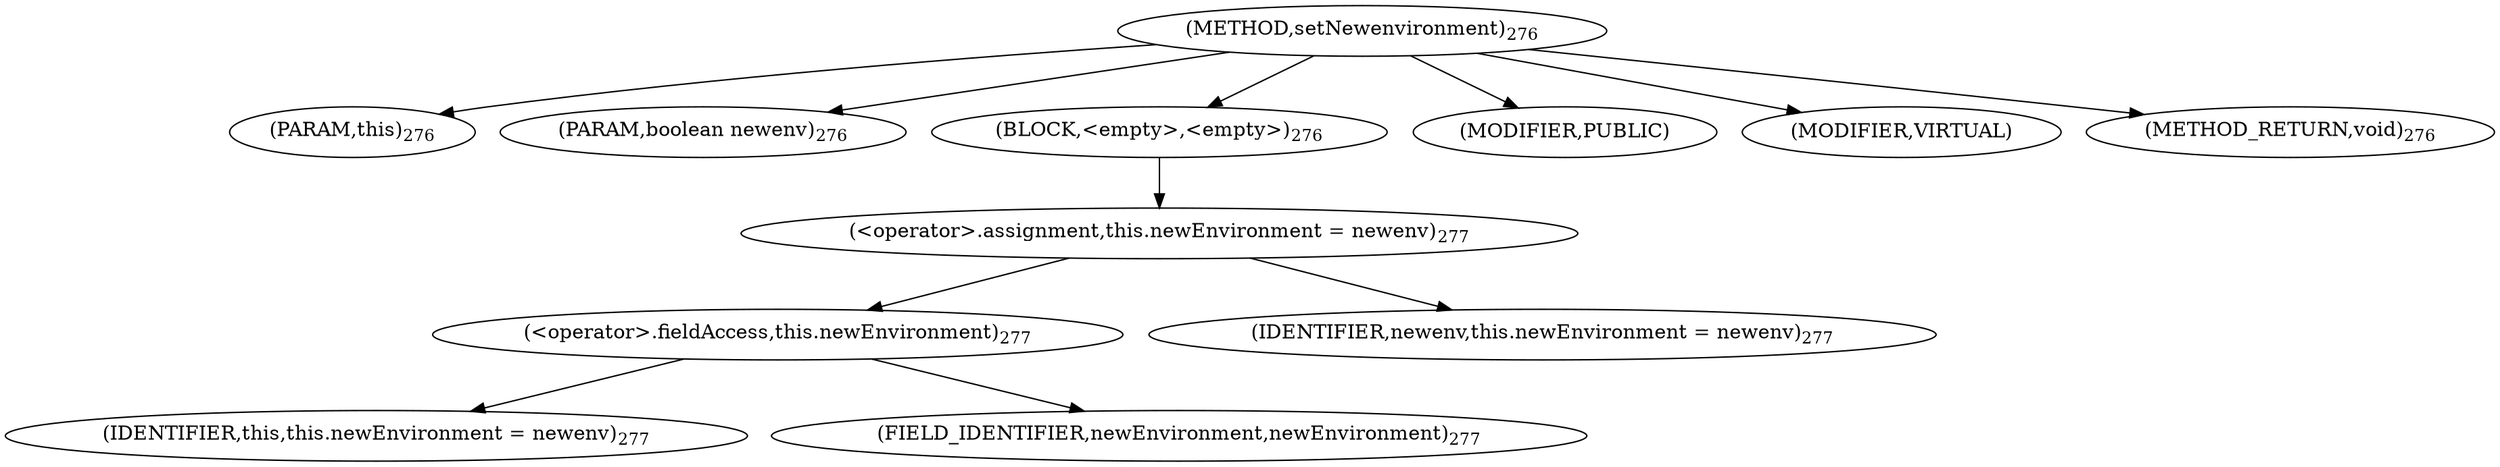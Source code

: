 digraph "setNewenvironment" {  
"378" [label = <(METHOD,setNewenvironment)<SUB>276</SUB>> ]
"379" [label = <(PARAM,this)<SUB>276</SUB>> ]
"380" [label = <(PARAM,boolean newenv)<SUB>276</SUB>> ]
"381" [label = <(BLOCK,&lt;empty&gt;,&lt;empty&gt;)<SUB>276</SUB>> ]
"382" [label = <(&lt;operator&gt;.assignment,this.newEnvironment = newenv)<SUB>277</SUB>> ]
"383" [label = <(&lt;operator&gt;.fieldAccess,this.newEnvironment)<SUB>277</SUB>> ]
"384" [label = <(IDENTIFIER,this,this.newEnvironment = newenv)<SUB>277</SUB>> ]
"385" [label = <(FIELD_IDENTIFIER,newEnvironment,newEnvironment)<SUB>277</SUB>> ]
"386" [label = <(IDENTIFIER,newenv,this.newEnvironment = newenv)<SUB>277</SUB>> ]
"387" [label = <(MODIFIER,PUBLIC)> ]
"388" [label = <(MODIFIER,VIRTUAL)> ]
"389" [label = <(METHOD_RETURN,void)<SUB>276</SUB>> ]
  "378" -> "379" 
  "378" -> "380" 
  "378" -> "381" 
  "378" -> "387" 
  "378" -> "388" 
  "378" -> "389" 
  "381" -> "382" 
  "382" -> "383" 
  "382" -> "386" 
  "383" -> "384" 
  "383" -> "385" 
}

